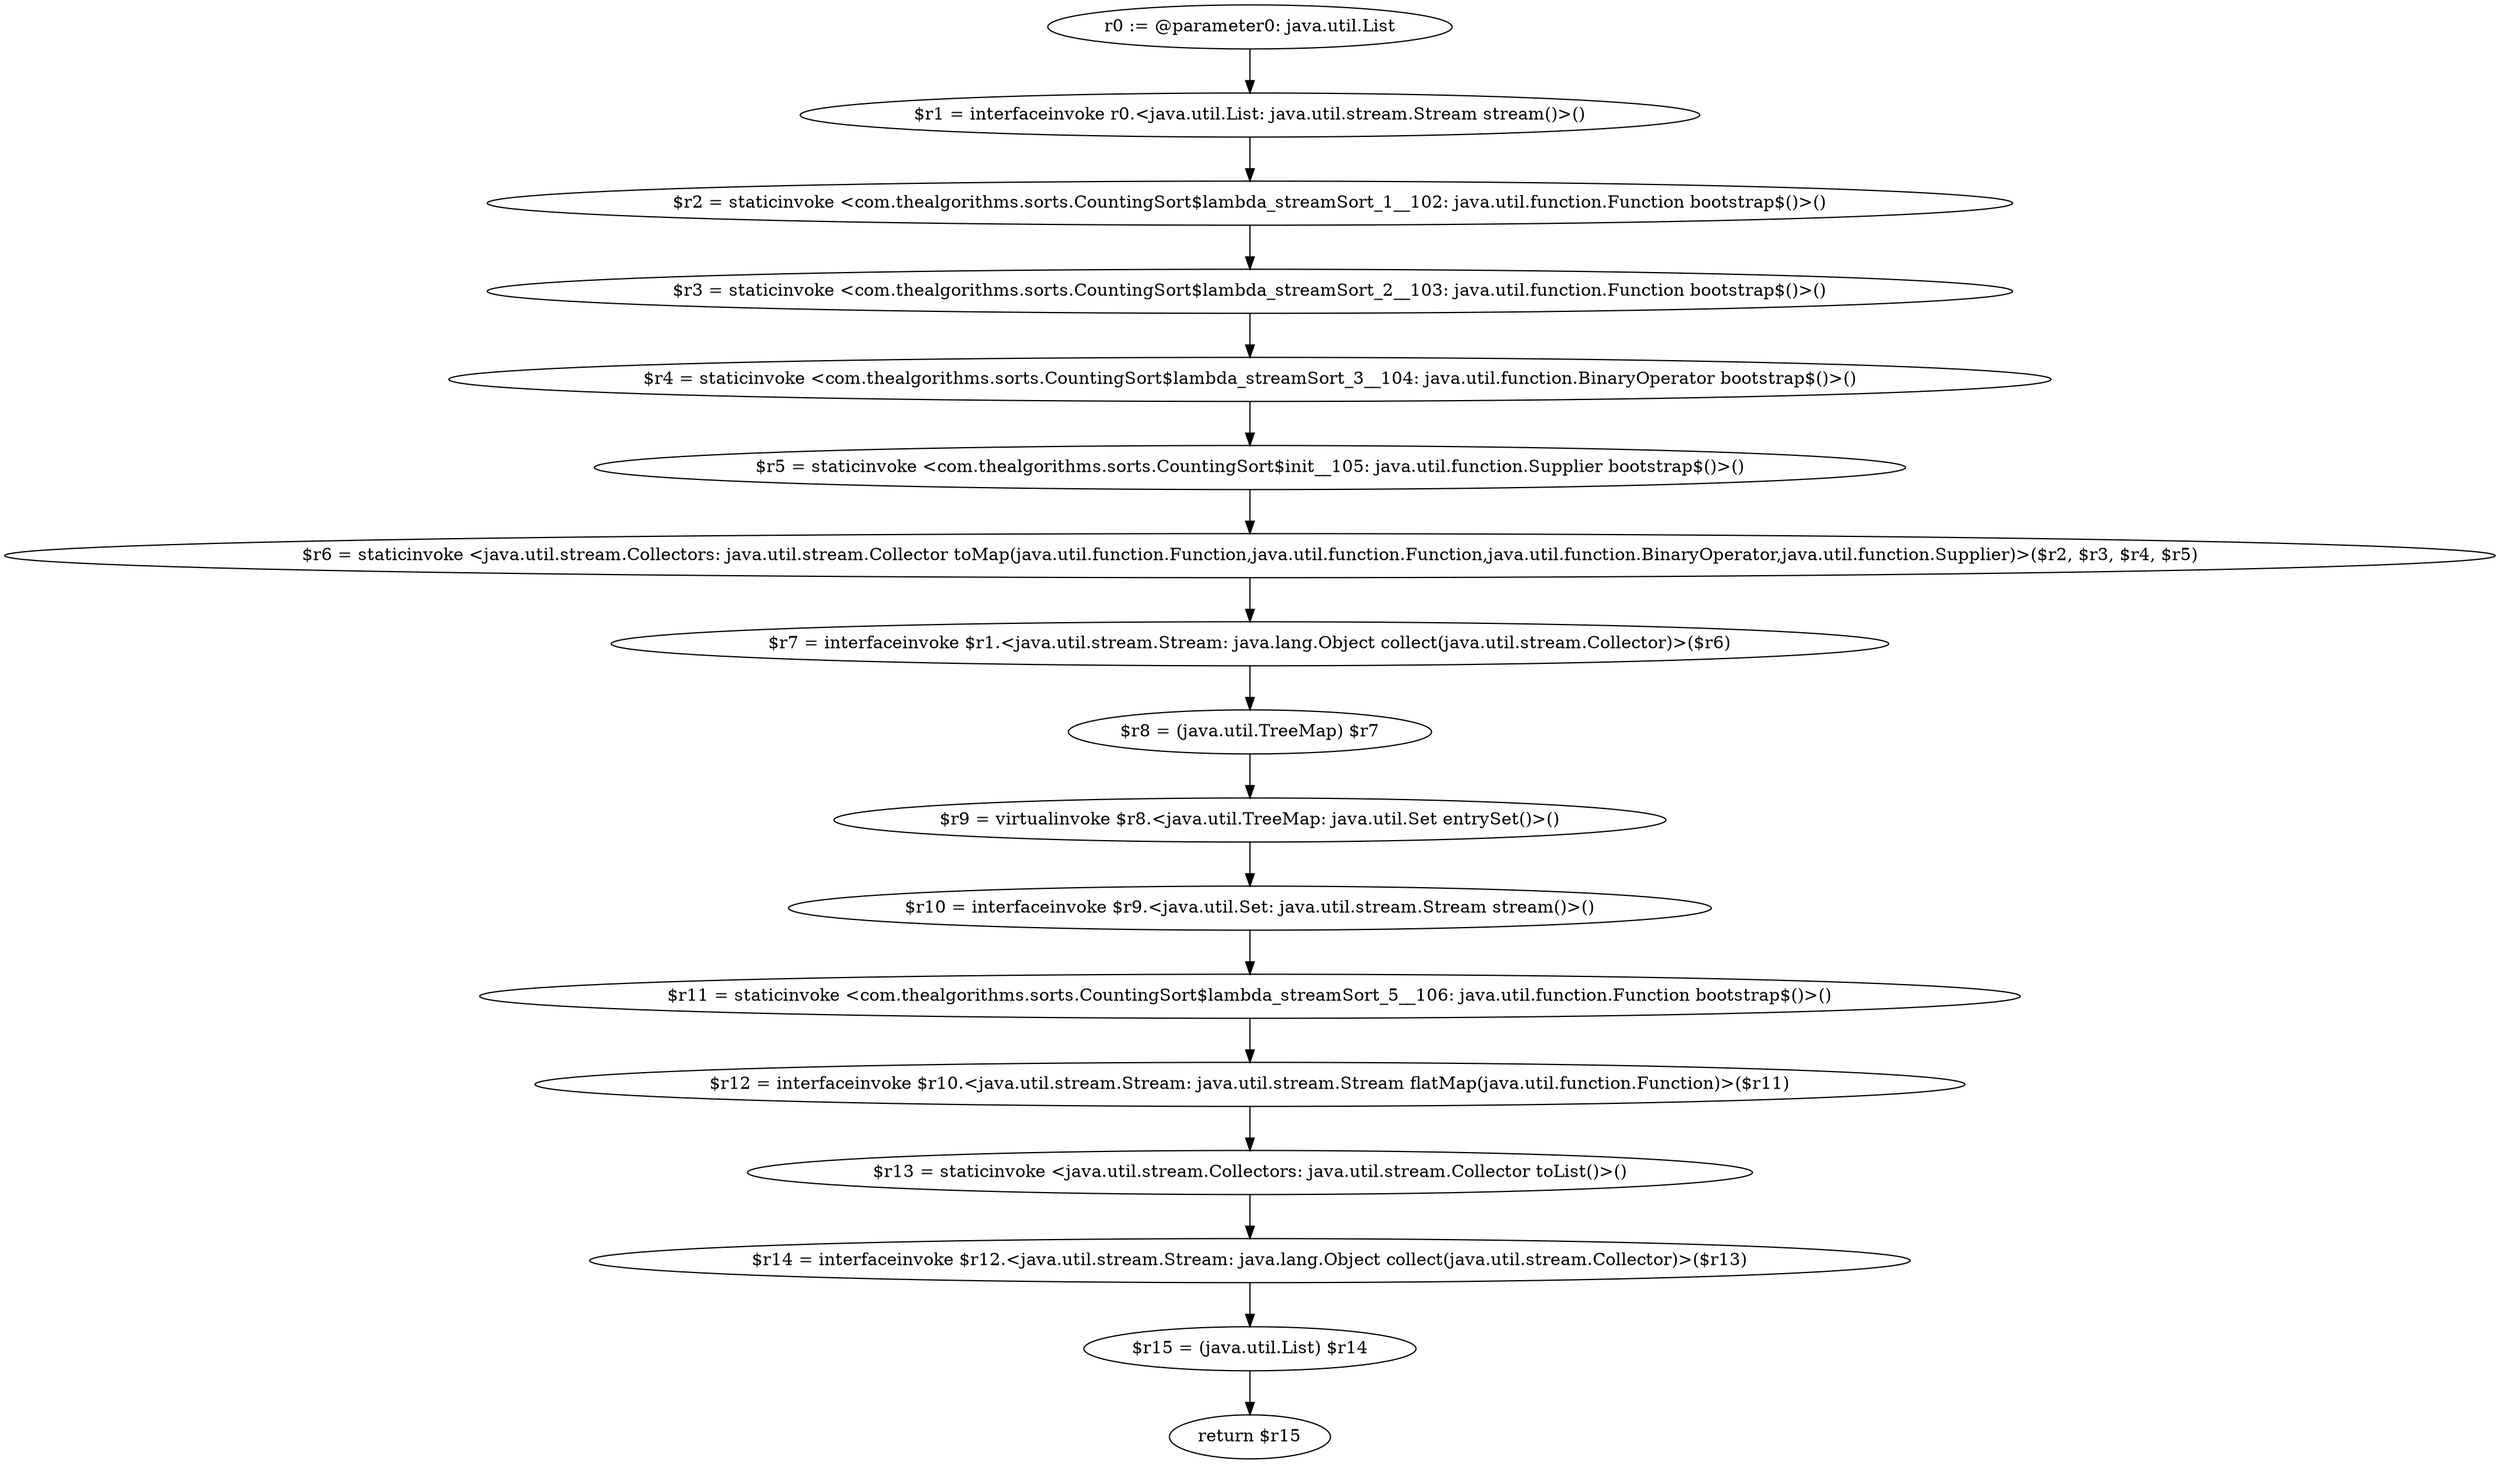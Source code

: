 digraph "unitGraph" {
    "r0 := @parameter0: java.util.List"
    "$r1 = interfaceinvoke r0.<java.util.List: java.util.stream.Stream stream()>()"
    "$r2 = staticinvoke <com.thealgorithms.sorts.CountingSort$lambda_streamSort_1__102: java.util.function.Function bootstrap$()>()"
    "$r3 = staticinvoke <com.thealgorithms.sorts.CountingSort$lambda_streamSort_2__103: java.util.function.Function bootstrap$()>()"
    "$r4 = staticinvoke <com.thealgorithms.sorts.CountingSort$lambda_streamSort_3__104: java.util.function.BinaryOperator bootstrap$()>()"
    "$r5 = staticinvoke <com.thealgorithms.sorts.CountingSort$init__105: java.util.function.Supplier bootstrap$()>()"
    "$r6 = staticinvoke <java.util.stream.Collectors: java.util.stream.Collector toMap(java.util.function.Function,java.util.function.Function,java.util.function.BinaryOperator,java.util.function.Supplier)>($r2, $r3, $r4, $r5)"
    "$r7 = interfaceinvoke $r1.<java.util.stream.Stream: java.lang.Object collect(java.util.stream.Collector)>($r6)"
    "$r8 = (java.util.TreeMap) $r7"
    "$r9 = virtualinvoke $r8.<java.util.TreeMap: java.util.Set entrySet()>()"
    "$r10 = interfaceinvoke $r9.<java.util.Set: java.util.stream.Stream stream()>()"
    "$r11 = staticinvoke <com.thealgorithms.sorts.CountingSort$lambda_streamSort_5__106: java.util.function.Function bootstrap$()>()"
    "$r12 = interfaceinvoke $r10.<java.util.stream.Stream: java.util.stream.Stream flatMap(java.util.function.Function)>($r11)"
    "$r13 = staticinvoke <java.util.stream.Collectors: java.util.stream.Collector toList()>()"
    "$r14 = interfaceinvoke $r12.<java.util.stream.Stream: java.lang.Object collect(java.util.stream.Collector)>($r13)"
    "$r15 = (java.util.List) $r14"
    "return $r15"
    "r0 := @parameter0: java.util.List"->"$r1 = interfaceinvoke r0.<java.util.List: java.util.stream.Stream stream()>()";
    "$r1 = interfaceinvoke r0.<java.util.List: java.util.stream.Stream stream()>()"->"$r2 = staticinvoke <com.thealgorithms.sorts.CountingSort$lambda_streamSort_1__102: java.util.function.Function bootstrap$()>()";
    "$r2 = staticinvoke <com.thealgorithms.sorts.CountingSort$lambda_streamSort_1__102: java.util.function.Function bootstrap$()>()"->"$r3 = staticinvoke <com.thealgorithms.sorts.CountingSort$lambda_streamSort_2__103: java.util.function.Function bootstrap$()>()";
    "$r3 = staticinvoke <com.thealgorithms.sorts.CountingSort$lambda_streamSort_2__103: java.util.function.Function bootstrap$()>()"->"$r4 = staticinvoke <com.thealgorithms.sorts.CountingSort$lambda_streamSort_3__104: java.util.function.BinaryOperator bootstrap$()>()";
    "$r4 = staticinvoke <com.thealgorithms.sorts.CountingSort$lambda_streamSort_3__104: java.util.function.BinaryOperator bootstrap$()>()"->"$r5 = staticinvoke <com.thealgorithms.sorts.CountingSort$init__105: java.util.function.Supplier bootstrap$()>()";
    "$r5 = staticinvoke <com.thealgorithms.sorts.CountingSort$init__105: java.util.function.Supplier bootstrap$()>()"->"$r6 = staticinvoke <java.util.stream.Collectors: java.util.stream.Collector toMap(java.util.function.Function,java.util.function.Function,java.util.function.BinaryOperator,java.util.function.Supplier)>($r2, $r3, $r4, $r5)";
    "$r6 = staticinvoke <java.util.stream.Collectors: java.util.stream.Collector toMap(java.util.function.Function,java.util.function.Function,java.util.function.BinaryOperator,java.util.function.Supplier)>($r2, $r3, $r4, $r5)"->"$r7 = interfaceinvoke $r1.<java.util.stream.Stream: java.lang.Object collect(java.util.stream.Collector)>($r6)";
    "$r7 = interfaceinvoke $r1.<java.util.stream.Stream: java.lang.Object collect(java.util.stream.Collector)>($r6)"->"$r8 = (java.util.TreeMap) $r7";
    "$r8 = (java.util.TreeMap) $r7"->"$r9 = virtualinvoke $r8.<java.util.TreeMap: java.util.Set entrySet()>()";
    "$r9 = virtualinvoke $r8.<java.util.TreeMap: java.util.Set entrySet()>()"->"$r10 = interfaceinvoke $r9.<java.util.Set: java.util.stream.Stream stream()>()";
    "$r10 = interfaceinvoke $r9.<java.util.Set: java.util.stream.Stream stream()>()"->"$r11 = staticinvoke <com.thealgorithms.sorts.CountingSort$lambda_streamSort_5__106: java.util.function.Function bootstrap$()>()";
    "$r11 = staticinvoke <com.thealgorithms.sorts.CountingSort$lambda_streamSort_5__106: java.util.function.Function bootstrap$()>()"->"$r12 = interfaceinvoke $r10.<java.util.stream.Stream: java.util.stream.Stream flatMap(java.util.function.Function)>($r11)";
    "$r12 = interfaceinvoke $r10.<java.util.stream.Stream: java.util.stream.Stream flatMap(java.util.function.Function)>($r11)"->"$r13 = staticinvoke <java.util.stream.Collectors: java.util.stream.Collector toList()>()";
    "$r13 = staticinvoke <java.util.stream.Collectors: java.util.stream.Collector toList()>()"->"$r14 = interfaceinvoke $r12.<java.util.stream.Stream: java.lang.Object collect(java.util.stream.Collector)>($r13)";
    "$r14 = interfaceinvoke $r12.<java.util.stream.Stream: java.lang.Object collect(java.util.stream.Collector)>($r13)"->"$r15 = (java.util.List) $r14";
    "$r15 = (java.util.List) $r14"->"return $r15";
}
